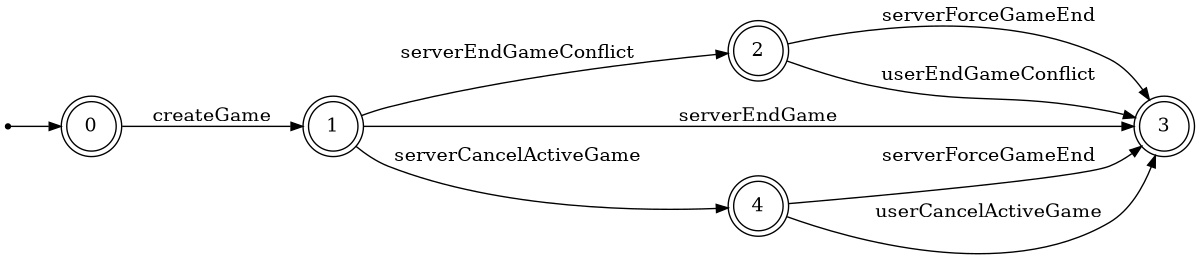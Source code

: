 digraph {
	ranksep=0.5 size="8, 8"
	rankdir=LR
	Initial [label="" fontsize=14.0 shape=point]
	0 [fontsize=14.0 shape=doublecircle]
	1 [fontsize=14.0 shape=doublecircle]
	2 [fontsize=14.0 shape=doublecircle]
	3 [fontsize=14.0 shape=doublecircle]
	4 [fontsize=14.0 shape=doublecircle]
	Initial -> 0 [arrowsize=0.85]
	0 -> 1 [label=" createGame " arrowsize=0.85 fontsize=14.0]
	1 -> 4 [label=" serverCancelActiveGame " arrowsize=0.85 fontsize=14.0]
	1 -> 3 [label=" serverEndGame " arrowsize=0.85 fontsize=14.0]
	1 -> 2 [label=" serverEndGameConflict " arrowsize=0.85 fontsize=14.0]
	2 -> 3 [label=" serverForceGameEnd " arrowsize=0.85 fontsize=14.0]
	2 -> 3 [label=" userEndGameConflict " arrowsize=0.85 fontsize=14.0]
	4 -> 3 [label=" serverForceGameEnd " arrowsize=0.85 fontsize=14.0]
	4 -> 3 [label=" userCancelActiveGame " arrowsize=0.85 fontsize=14.0]
}
